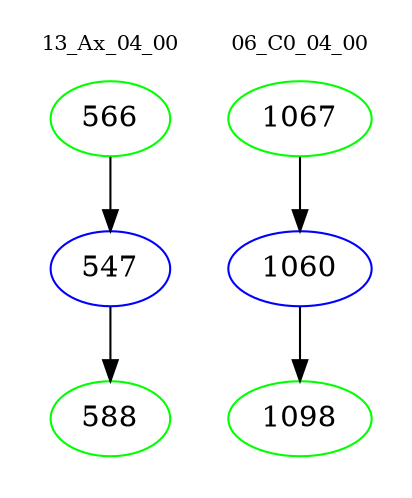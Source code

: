 digraph{
subgraph cluster_0 {
color = white
label = "13_Ax_04_00";
fontsize=10;
T0_566 [label="566", color="green"]
T0_566 -> T0_547 [color="black"]
T0_547 [label="547", color="blue"]
T0_547 -> T0_588 [color="black"]
T0_588 [label="588", color="green"]
}
subgraph cluster_1 {
color = white
label = "06_C0_04_00";
fontsize=10;
T1_1067 [label="1067", color="green"]
T1_1067 -> T1_1060 [color="black"]
T1_1060 [label="1060", color="blue"]
T1_1060 -> T1_1098 [color="black"]
T1_1098 [label="1098", color="green"]
}
}
